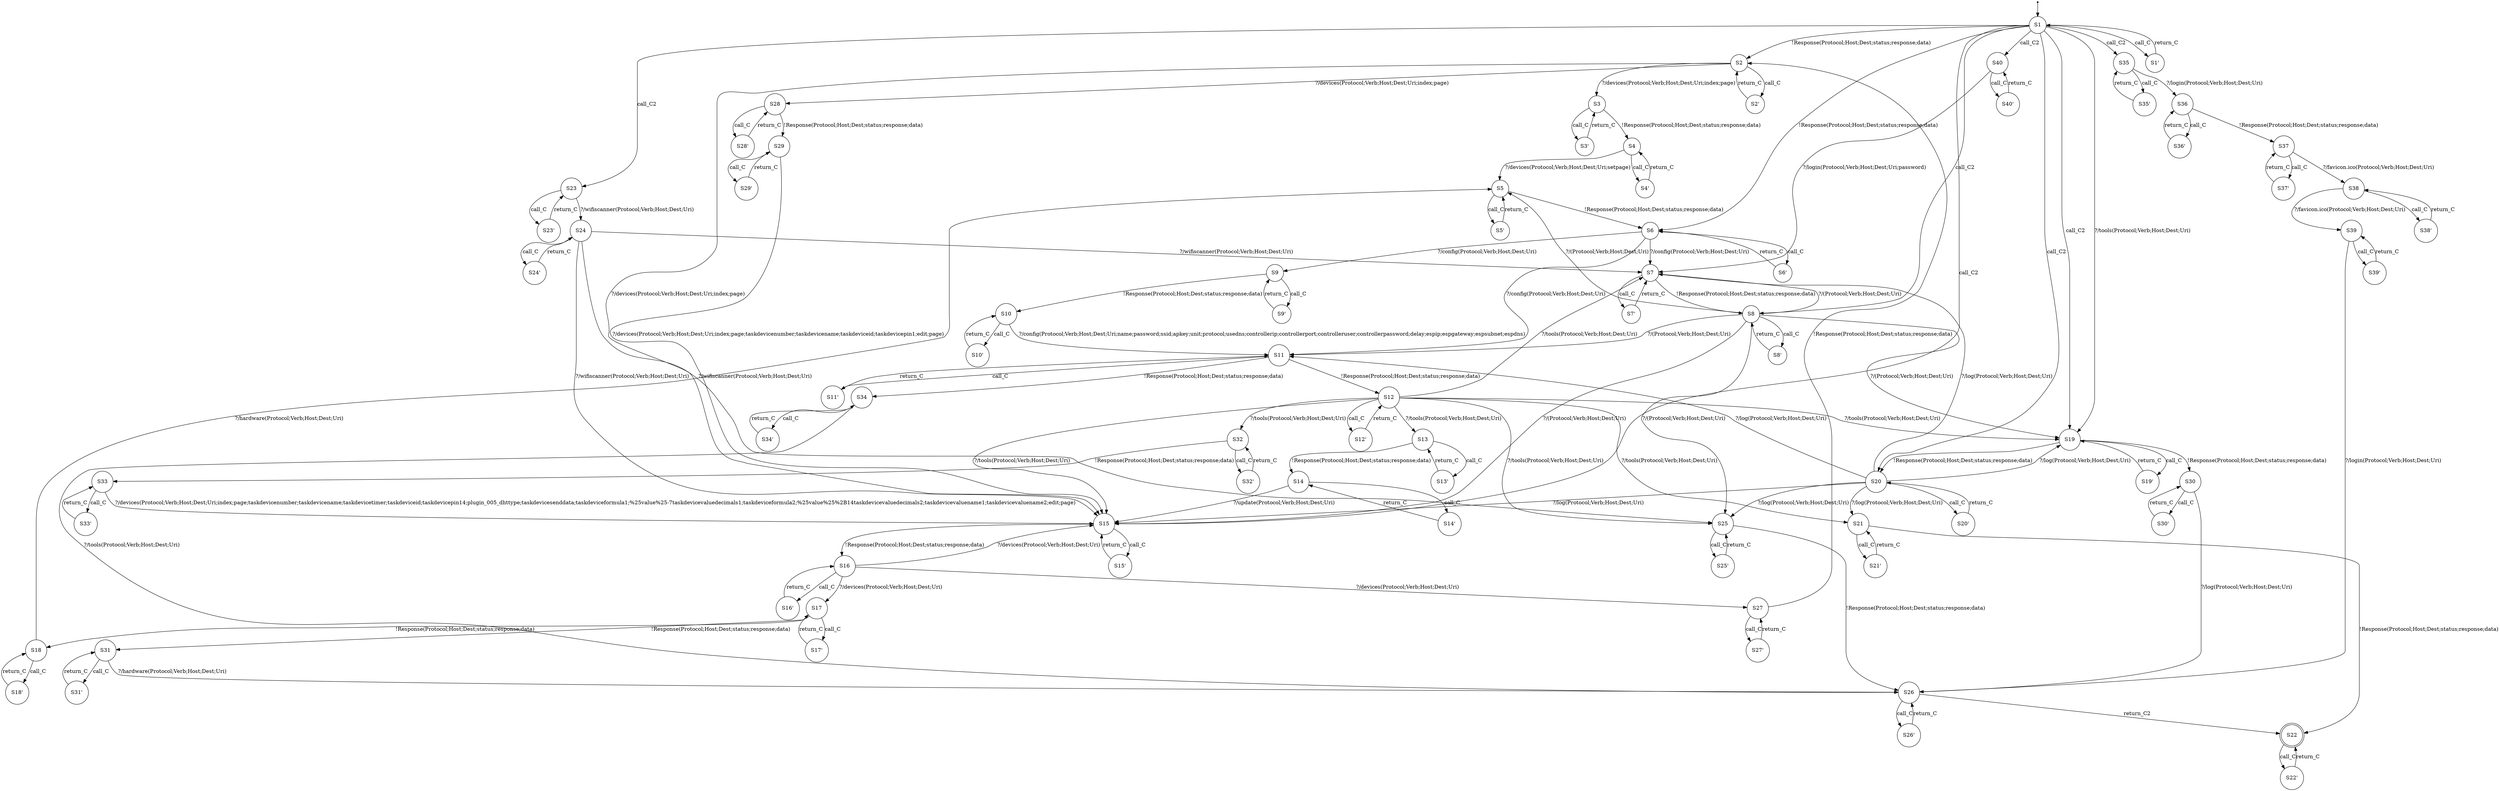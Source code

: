 digraph LTS {
S00[shape=point]
S1[label=S1,shape=circle];
S2[label=S2,shape=circle];
S3[label=S3,shape=circle];
S4[label=S4,shape=circle];
S5[label=S5,shape=circle];
S6[label=S6,shape=circle];
S7[label=S7,shape=circle];
S8[label=S8,shape=circle];
S9[label=S9,shape=circle];
S10[label=S10,shape=circle];
S11[label=S11,shape=circle];
S12[label=S12,shape=circle];
S13[label=S13,shape=circle];
S14[label=S14,shape=circle];
S15[label=S15,shape=circle];
S16[label=S16,shape=circle];
S17[label=S17,shape=circle];
S18[label=S18,shape=circle];
S19[label=S19,shape=circle];
S20[label=S20,shape=circle];
S21[label=S21,shape=circle];
S22[label=S22,shape=doublecircle];
S23[label=S23,shape=circle];
S24[label=S24,shape=circle];
S25[label=S25,shape=circle];
S26[label=S26,shape=circle];
S27[label=S27,shape=circle];
S28[label=S28,shape=circle];
S29[label=S29,shape=circle];
S30[label=S30,shape=circle];
S31[label=S31,shape=circle];
S32[label=S32,shape=circle];
S33[label=S33,shape=circle];
S34[label=S34,shape=circle];
S35[label=S35,shape=circle];
S36[label=S36,shape=circle];
S37[label=S37,shape=circle];
S38[label=S38,shape=circle];
S39[label=S39,shape=circle];
S40[label=S40,shape=circle];
"S1'"[label="S1'",shape=circle];
"S2'"[label="S2'",shape=circle];
"S3'"[label="S3'",shape=circle];
"S4'"[label="S4'",shape=circle];
"S5'"[label="S5'",shape=circle];
"S6'"[label="S6'",shape=circle];
"S7'"[label="S7'",shape=circle];
"S8'"[label="S8'",shape=circle];
"S9'"[label="S9'",shape=circle];
"S10'"[label="S10'",shape=circle];
"S11'"[label="S11'",shape=circle];
"S12'"[label="S12'",shape=circle];
"S13'"[label="S13'",shape=circle];
"S14'"[label="S14'",shape=circle];
"S15'"[label="S15'",shape=circle];
"S16'"[label="S16'",shape=circle];
"S17'"[label="S17'",shape=circle];
"S18'"[label="S18'",shape=circle];
"S19'"[label="S19'",shape=circle];
"S20'"[label="S20'",shape=circle];
"S21'"[label="S21'",shape=circle];
"S22'"[label="S22'",shape=circle];
"S23'"[label="S23'",shape=circle];
"S24'"[label="S24'",shape=circle];
"S25'"[label="S25'",shape=circle];
"S26'"[label="S26'",shape=circle];
"S27'"[label="S27'",shape=circle];
"S28'"[label="S28'",shape=circle];
"S29'"[label="S29'",shape=circle];
"S30'"[label="S30'",shape=circle];
"S31'"[label="S31'",shape=circle];
"S32'"[label="S32'",shape=circle];
"S33'"[label="S33'",shape=circle];
"S34'"[label="S34'",shape=circle];
"S35'"[label="S35'",shape=circle];
"S36'"[label="S36'",shape=circle];
"S37'"[label="S37'",shape=circle];
"S38'"[label="S38'",shape=circle];
"S39'"[label="S39'",shape=circle];
"S40'"[label="S40'",shape=circle];
S00 -> S1
S1 -> S2[label ="!Response(Protocol;Host;Dest;status;response;data)"];
S1 -> S6[label ="!Response(Protocol;Host;Dest;status;response;data)"];
S1 -> S8[label ="call_C2"];
S1 -> S15[label ="call_C2"];
S1 -> S19[label ="call_C2"];
S1 -> S19[label ="?/tools(Protocol;Verb;Host;Dest;Uri)"];
S1 -> S20[label ="call_C2"];
S1 -> S23[label ="call_C2"];
S1 -> S35[label ="call_C2"];
S1 -> S40[label ="call_C2"];
S2 -> S3[label ="?/devices(Protocol;Verb;Host;Dest;Uri;index;page)"];
S2 -> S15[label ="?/devices(Protocol;Verb;Host;Dest;Uri;index;page)"];
S2 -> S28[label ="?/devices(Protocol;Verb;Host;Dest;Uri;index;page)"];
S3 -> S4[label ="!Response(Protocol;Host;Dest;status;response;data)"];
S4 -> S5[label ="?/devices(Protocol;Verb;Host;Dest;Uri;setpage)"];
S5 -> S6[label ="!Response(Protocol;Host;Dest;status;response;data)"];
S6 -> S7[label ="?/config(Protocol;Verb;Host;Dest;Uri)"];
S6 -> S9[label ="?/config(Protocol;Verb;Host;Dest;Uri)"];
S6 -> S11[label ="?/config(Protocol;Verb;Host;Dest;Uri)"];
S7 -> S8[label ="!Response(Protocol;Host;Dest;status;response;data)"];
S8 -> S5[label ="?/(Protocol;Verb;Host;Dest;Uri)"];
S8 -> S7[label ="?/(Protocol;Verb;Host;Dest;Uri)"];
S8 -> S11[label ="?/(Protocol;Verb;Host;Dest;Uri)"];
S8 -> S15[label ="?/(Protocol;Verb;Host;Dest;Uri)"];
S8 -> S19[label ="?/(Protocol;Verb;Host;Dest;Uri)"];
S8 -> S25[label ="?/(Protocol;Verb;Host;Dest;Uri)"];
S9 -> S10[label ="!Response(Protocol;Host;Dest;status;response;data)"];
S10 -> S11[label ="?/config(Protocol;Verb;Host;Dest;Uri;name;password;ssid;apkey;unit;protocol;usedns;controllerip;controllerport;controlleruser;controllerpassword;delay;espip;espgateway;espsubnet;espdns)"];
S11 -> S12[label ="!Response(Protocol;Host;Dest;status;response;data)"];
S11 -> S34[label ="!Response(Protocol;Host;Dest;status;response;data)"];
S12 -> S7[label ="?/tools(Protocol;Verb;Host;Dest;Uri)"];
S12 -> S13[label ="?/tools(Protocol;Verb;Host;Dest;Uri)"];
S12 -> S15[label ="?/tools(Protocol;Verb;Host;Dest;Uri)"];
S12 -> S19[label ="?/tools(Protocol;Verb;Host;Dest;Uri)"];
S12 -> S21[label ="?/tools(Protocol;Verb;Host;Dest;Uri)"];
S12 -> S25[label ="?/tools(Protocol;Verb;Host;Dest;Uri)"];
S12 -> S32[label ="?/tools(Protocol;Verb;Host;Dest;Uri)"];
S13 -> S14[label ="!Response(Protocol;Host;Dest;status;response;data)"];
S14 -> S15[label ="?/update(Protocol;Verb;Host;Dest;Uri)"];
S15 -> S16[label ="!Response(Protocol;Host;Dest;status;response;data)"];
S16 -> S15[label ="?/devices(Protocol;Verb;Host;Dest;Uri)"];
S16 -> S17[label ="?/devices(Protocol;Verb;Host;Dest;Uri)"];
S16 -> S27[label ="?/devices(Protocol;Verb;Host;Dest;Uri)"];
S17 -> S18[label ="!Response(Protocol;Host;Dest;status;response;data)"];
S17 -> S31[label ="!Response(Protocol;Host;Dest;status;response;data)"];
S18 -> S5[label ="?/hardware(Protocol;Verb;Host;Dest;Uri)"];
S19 -> S20[label ="!Response(Protocol;Host;Dest;status;response;data)"];
S19 -> S30[label ="!Response(Protocol;Host;Dest;status;response;data)"];
S20 -> S7[label ="?/log(Protocol;Verb;Host;Dest;Uri)"];
S20 -> S11[label ="?/log(Protocol;Verb;Host;Dest;Uri)"];
S20 -> S15[label ="?/log(Protocol;Verb;Host;Dest;Uri)"];
S20 -> S19[label ="?/log(Protocol;Verb;Host;Dest;Uri)"];
S20 -> S21[label ="?/log(Protocol;Verb;Host;Dest;Uri)"];
S20 -> S25[label ="?/log(Protocol;Verb;Host;Dest;Uri)"];
S21 -> S22[label ="!Response(Protocol;Host;Dest;status;response;data)"];
S23 -> S24[label ="?/wifiscanner(Protocol;Verb;Host;Dest;Uri)"];
S24 -> S7[label ="?/wifiscanner(Protocol;Verb;Host;Dest;Uri)"];
S24 -> S15[label ="?/wifiscanner(Protocol;Verb;Host;Dest;Uri)"];
S24 -> S25[label ="?/wifiscanner(Protocol;Verb;Host;Dest;Uri)"];
S25 -> S26[label ="!Response(Protocol;Host;Dest;status;response;data)"];
S26 -> S22[label ="return_C2"];
S27 -> S2[label ="!Response(Protocol;Host;Dest;status;response;data)"];
S28 -> S29[label ="!Response(Protocol;Host;Dest;status;response;data)"];
S29 -> S15[label ="?/devices(Protocol;Verb;Host;Dest;Uri;index;page;taskdevicenumber;taskdevicename;taskdeviceid;taskdevicepin1;edit;page)"];
S30 -> S26[label ="?/log(Protocol;Verb;Host;Dest;Uri)"];
S31 -> S26[label ="?/hardware(Protocol;Verb;Host;Dest;Uri)"];
S32 -> S33[label ="!Response(Protocol;Host;Dest;status;response;data)"];
S33 -> S15[label ="?/devices(Protocol;Verb;Host;Dest;Uri;index;page;taskdevicenumber;taskdevicename;taskdevicetimer;taskdeviceid;taskdevicepin14;plugin_005_dhttype;taskdevicesenddata;taskdeviceformula1;%25value%25-7taskdevicevaluedecimals1;taskdeviceformula2;%25value%25%2B14taskdevicevaluedecimals2;taskdevicevaluename1;taskdevicevaluename2;edit;page)"];
S34 -> S26[label ="?/tools(Protocol;Verb;Host;Dest;Uri)"];
S35 -> S36[label ="?/login(Protocol;Verb;Host;Dest;Uri)"];
S36 -> S37[label ="!Response(Protocol;Host;Dest;status;response;data)"];
S37 -> S38[label ="?/favicon.ico(Protocol;Verb;Host;Dest;Uri)"];
S38 -> S39[label ="?/favicon.ico(Protocol;Verb;Host;Dest;Uri)"];
S39 -> S26[label ="?/login(Protocol;Verb;Host;Dest;Uri)"];
S40 -> S7[label ="?/login(Protocol;Verb;Host;Dest;Uri;password)"];
S1 -> "S1'"[label ="call_C"]
"S1'" -> S1[label ="return_C"]
S2 -> "S2'"[label ="call_C"]
"S2'" -> S2[label ="return_C"]
S3 -> "S3'"[label ="call_C"]
"S3'" -> S3[label ="return_C"]
S4 -> "S4'"[label ="call_C"]
"S4'" -> S4[label ="return_C"]
S5 -> "S5'"[label ="call_C"]
"S5'" -> S5[label ="return_C"]
S6 -> "S6'"[label ="call_C"]
"S6'" -> S6[label ="return_C"]
S7 -> "S7'"[label ="call_C"]
"S7'" -> S7[label ="return_C"]
S8 -> "S8'"[label ="call_C"]
"S8'" -> S8[label ="return_C"]
S9 -> "S9'"[label ="call_C"]
"S9'" -> S9[label ="return_C"]
S10 -> "S10'"[label ="call_C"]
"S10'" -> S10[label ="return_C"]
S11 -> "S11'"[label ="call_C"]
"S11'" -> S11[label ="return_C"]
S12 -> "S12'"[label ="call_C"]
"S12'" -> S12[label ="return_C"]
S13 -> "S13'"[label ="call_C"]
"S13'" -> S13[label ="return_C"]
S14 -> "S14'"[label ="call_C"]
"S14'" -> S14[label ="return_C"]
S15 -> "S15'"[label ="call_C"]
"S15'" -> S15[label ="return_C"]
S16 -> "S16'"[label ="call_C"]
"S16'" -> S16[label ="return_C"]
S17 -> "S17'"[label ="call_C"]
"S17'" -> S17[label ="return_C"]
S18 -> "S18'"[label ="call_C"]
"S18'" -> S18[label ="return_C"]
S19 -> "S19'"[label ="call_C"]
"S19'" -> S19[label ="return_C"]
S20 -> "S20'"[label ="call_C"]
"S20'" -> S20[label ="return_C"]
S21 -> "S21'"[label ="call_C"]
"S21'" -> S21[label ="return_C"]
S22 -> "S22'"[label ="call_C"]
"S22'" -> S22[label ="return_C"]
S23 -> "S23'"[label ="call_C"]
"S23'" -> S23[label ="return_C"]
S24 -> "S24'"[label ="call_C"]
"S24'" -> S24[label ="return_C"]
S25 -> "S25'"[label ="call_C"]
"S25'" -> S25[label ="return_C"]
S26 -> "S26'"[label ="call_C"]
"S26'" -> S26[label ="return_C"]
S27 -> "S27'"[label ="call_C"]
"S27'" -> S27[label ="return_C"]
S28 -> "S28'"[label ="call_C"]
"S28'" -> S28[label ="return_C"]
S29 -> "S29'"[label ="call_C"]
"S29'" -> S29[label ="return_C"]
S30 -> "S30'"[label ="call_C"]
"S30'" -> S30[label ="return_C"]
S31 -> "S31'"[label ="call_C"]
"S31'" -> S31[label ="return_C"]
S32 -> "S32'"[label ="call_C"]
"S32'" -> S32[label ="return_C"]
S33 -> "S33'"[label ="call_C"]
"S33'" -> S33[label ="return_C"]
S34 -> "S34'"[label ="call_C"]
"S34'" -> S34[label ="return_C"]
S35 -> "S35'"[label ="call_C"]
"S35'" -> S35[label ="return_C"]
S36 -> "S36'"[label ="call_C"]
"S36'" -> S36[label ="return_C"]
S37 -> "S37'"[label ="call_C"]
"S37'" -> S37[label ="return_C"]
S38 -> "S38'"[label ="call_C"]
"S38'" -> S38[label ="return_C"]
S39 -> "S39'"[label ="call_C"]
"S39'" -> S39[label ="return_C"]
S40 -> "S40'"[label ="call_C"]
"S40'" -> S40[label ="return_C"]
}
